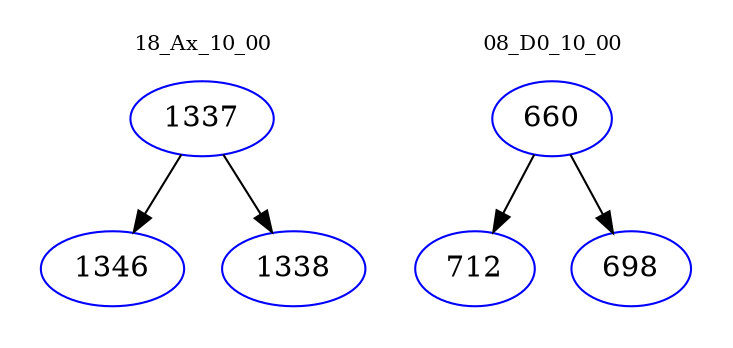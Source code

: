 digraph{
subgraph cluster_0 {
color = white
label = "18_Ax_10_00";
fontsize=10;
T0_1337 [label="1337", color="blue"]
T0_1337 -> T0_1346 [color="black"]
T0_1346 [label="1346", color="blue"]
T0_1337 -> T0_1338 [color="black"]
T0_1338 [label="1338", color="blue"]
}
subgraph cluster_1 {
color = white
label = "08_D0_10_00";
fontsize=10;
T1_660 [label="660", color="blue"]
T1_660 -> T1_712 [color="black"]
T1_712 [label="712", color="blue"]
T1_660 -> T1_698 [color="black"]
T1_698 [label="698", color="blue"]
}
}
